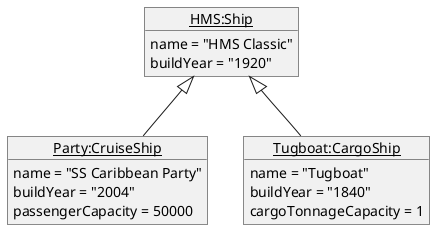 @startuml

object "<u>HMS:Ship</u>" as hms {
    name = "HMS Classic"
    buildYear = "1920"
}
object "<u>Party:CruiseShip</u>" as party {
    name = "SS Caribbean Party"
    buildYear = "2004"
    passengerCapacity = 50000
}
object "<u>Tugboat:CargoShip</u>" as cargo {
    name = "Tugboat"
    buildYear = "1840"
    cargoTonnageCapacity = 1
}

hms <|-- party
hms <|-- cargo

@enduml
